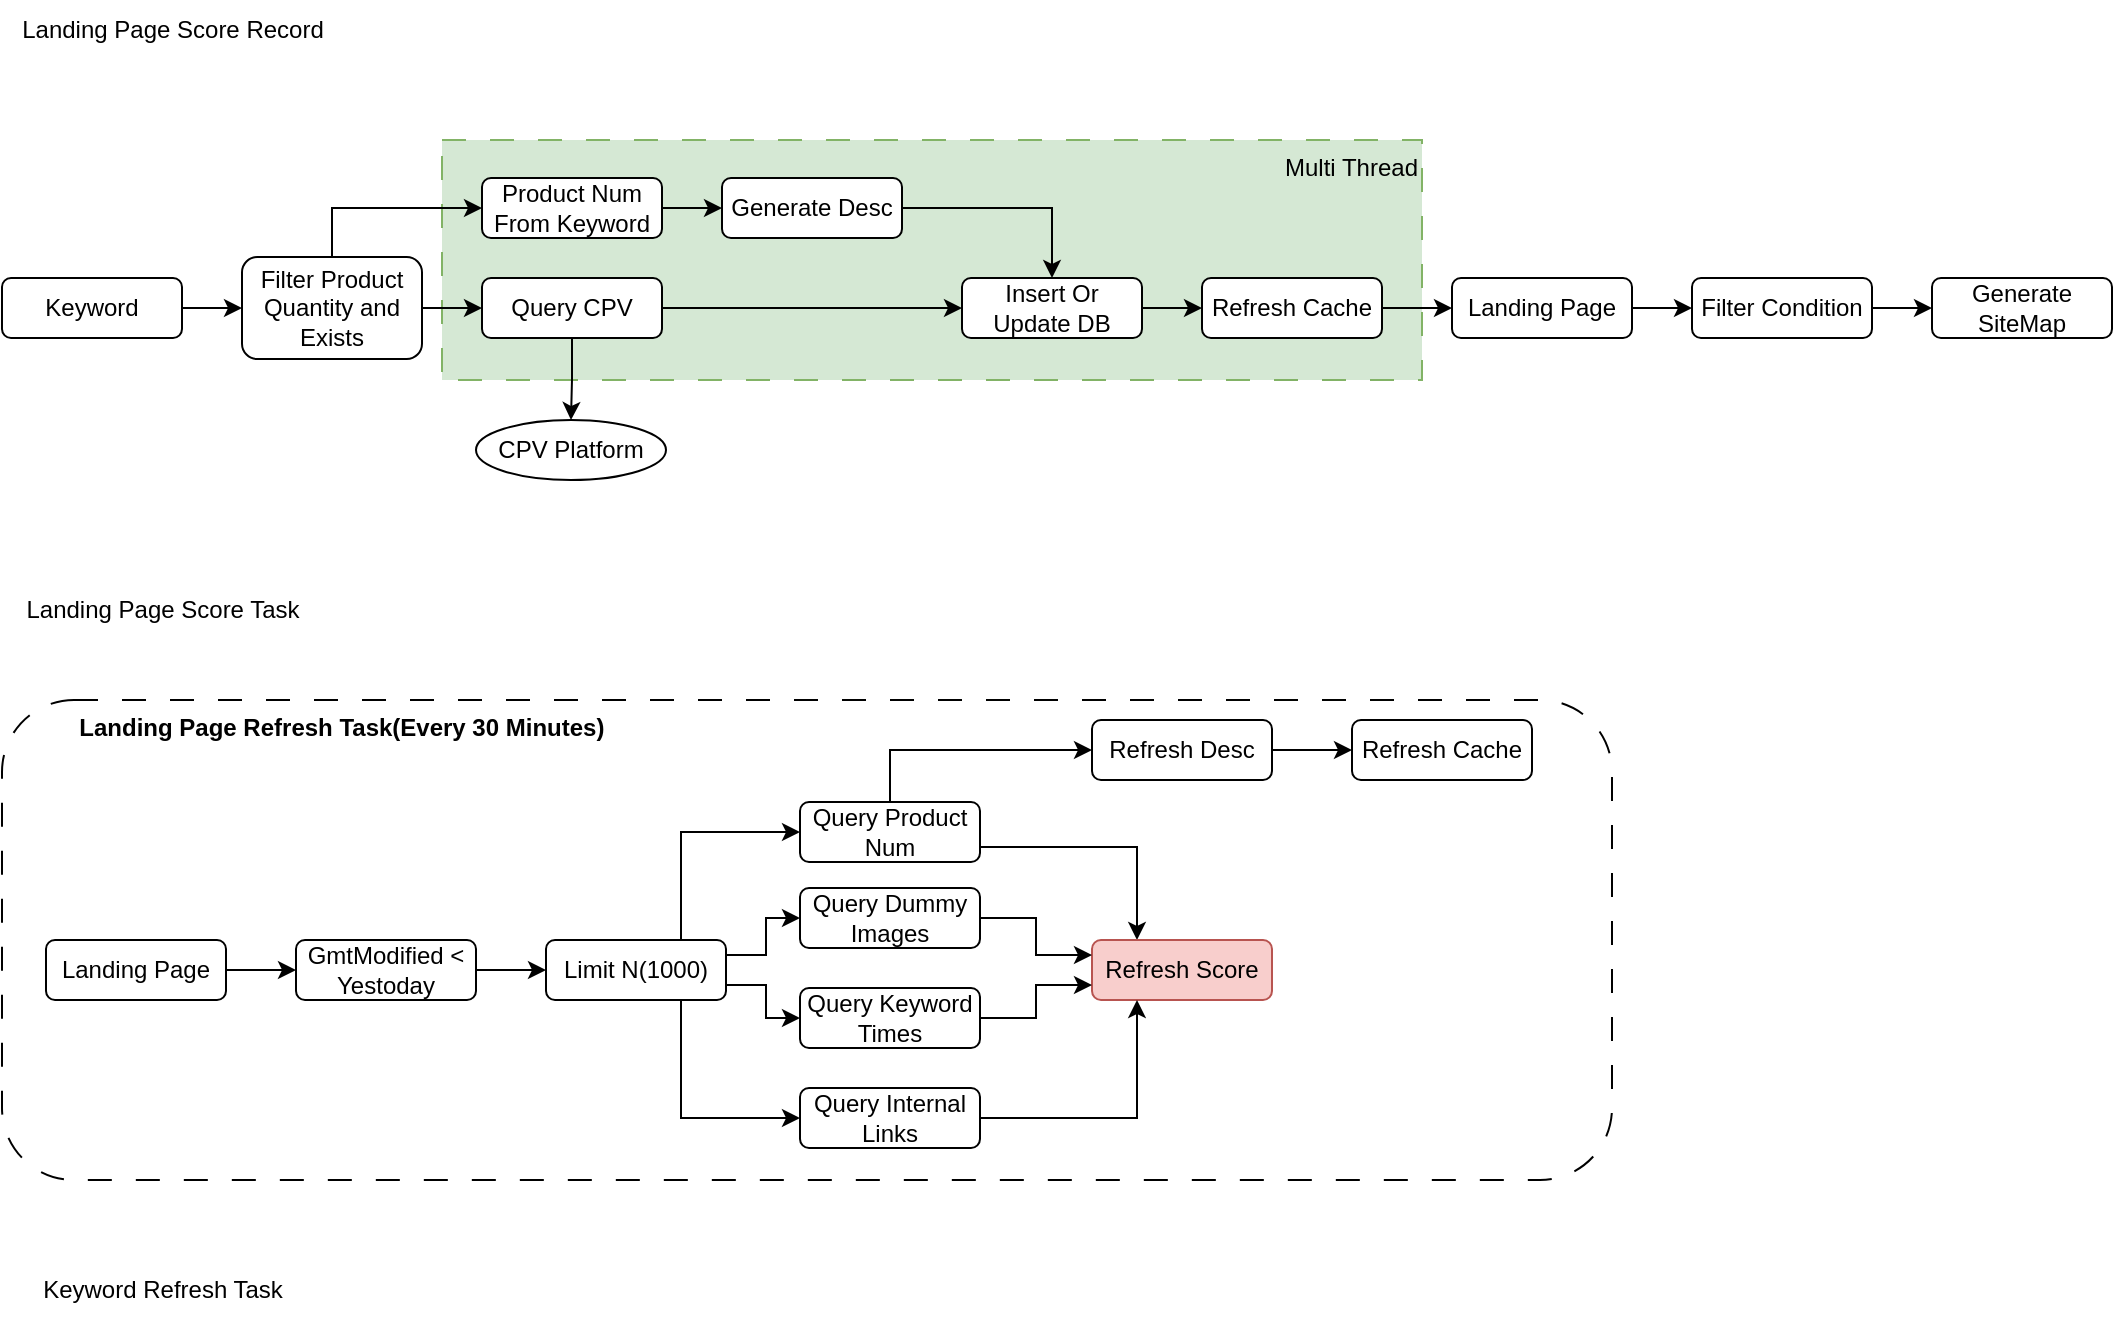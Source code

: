 <mxfile version="24.5.5" type="github">
  <diagram name="第 1 页" id="OEkk2NK1DtaFm7Vaiwa0">
    <mxGraphModel dx="1434" dy="673" grid="1" gridSize="10" guides="1" tooltips="1" connect="1" arrows="1" fold="1" page="1" pageScale="1" pageWidth="827" pageHeight="1169" math="0" shadow="0">
      <root>
        <mxCell id="0" />
        <mxCell id="1" parent="0" />
        <mxCell id="u9_4qz7kyJqmKmEAL3j5-2" value="Landing Page Score Task" style="text;html=1;align=center;verticalAlign=middle;resizable=0;points=[];autosize=1;strokeColor=none;fillColor=none;" parent="1" vertex="1">
          <mxGeometry x="80" y="330" width="160" height="30" as="geometry" />
        </mxCell>
        <mxCell id="u9_4qz7kyJqmKmEAL3j5-3" value="Landing Page Score Record" style="text;html=1;align=center;verticalAlign=middle;resizable=0;points=[];autosize=1;strokeColor=none;fillColor=none;" parent="1" vertex="1">
          <mxGeometry x="80" y="40" width="170" height="30" as="geometry" />
        </mxCell>
        <mxCell id="u9_4qz7kyJqmKmEAL3j5-4" value="Multi Thread" style="rounded=0;whiteSpace=wrap;html=1;align=right;verticalAlign=top;fillColor=#d5e8d4;strokeColor=#82b366;dashed=1;dashPattern=12 12;" parent="1" vertex="1">
          <mxGeometry x="300" y="110" width="490" height="120" as="geometry" />
        </mxCell>
        <mxCell id="u9_4qz7kyJqmKmEAL3j5-5" style="edgeStyle=orthogonalEdgeStyle;rounded=0;orthogonalLoop=1;jettySize=auto;html=1;exitX=1;exitY=0.5;exitDx=0;exitDy=0;entryX=0;entryY=0.5;entryDx=0;entryDy=0;" parent="1" source="u9_4qz7kyJqmKmEAL3j5-6" target="u9_4qz7kyJqmKmEAL3j5-9" edge="1">
          <mxGeometry relative="1" as="geometry" />
        </mxCell>
        <mxCell id="u9_4qz7kyJqmKmEAL3j5-6" value="Keyword" style="rounded=1;whiteSpace=wrap;html=1;" parent="1" vertex="1">
          <mxGeometry x="80" y="179" width="90" height="30" as="geometry" />
        </mxCell>
        <mxCell id="u9_4qz7kyJqmKmEAL3j5-7" style="edgeStyle=orthogonalEdgeStyle;rounded=0;orthogonalLoop=1;jettySize=auto;html=1;exitX=1;exitY=0.5;exitDx=0;exitDy=0;entryX=0;entryY=0.5;entryDx=0;entryDy=0;" parent="1" source="u9_4qz7kyJqmKmEAL3j5-9" target="u9_4qz7kyJqmKmEAL3j5-12" edge="1">
          <mxGeometry relative="1" as="geometry" />
        </mxCell>
        <mxCell id="u9_4qz7kyJqmKmEAL3j5-8" style="edgeStyle=orthogonalEdgeStyle;rounded=0;orthogonalLoop=1;jettySize=auto;html=1;exitX=0.5;exitY=0;exitDx=0;exitDy=0;entryX=0;entryY=0.5;entryDx=0;entryDy=0;" parent="1" source="u9_4qz7kyJqmKmEAL3j5-9" target="u9_4qz7kyJqmKmEAL3j5-18" edge="1">
          <mxGeometry relative="1" as="geometry" />
        </mxCell>
        <mxCell id="u9_4qz7kyJqmKmEAL3j5-9" value="Filter Product Quantity and Exists" style="rounded=1;whiteSpace=wrap;html=1;" parent="1" vertex="1">
          <mxGeometry x="200" y="168.5" width="90" height="51" as="geometry" />
        </mxCell>
        <mxCell id="u9_4qz7kyJqmKmEAL3j5-10" style="edgeStyle=orthogonalEdgeStyle;rounded=0;orthogonalLoop=1;jettySize=auto;html=1;exitX=1;exitY=0.5;exitDx=0;exitDy=0;entryX=0;entryY=0.5;entryDx=0;entryDy=0;" parent="1" source="u9_4qz7kyJqmKmEAL3j5-12" target="u9_4qz7kyJqmKmEAL3j5-16" edge="1">
          <mxGeometry relative="1" as="geometry" />
        </mxCell>
        <mxCell id="u9_4qz7kyJqmKmEAL3j5-11" style="edgeStyle=orthogonalEdgeStyle;rounded=0;orthogonalLoop=1;jettySize=auto;html=1;exitX=0.5;exitY=1;exitDx=0;exitDy=0;entryX=0.5;entryY=0;entryDx=0;entryDy=0;" parent="1" source="u9_4qz7kyJqmKmEAL3j5-12" target="u9_4qz7kyJqmKmEAL3j5-19" edge="1">
          <mxGeometry relative="1" as="geometry" />
        </mxCell>
        <mxCell id="u9_4qz7kyJqmKmEAL3j5-12" value="Query CPV" style="rounded=1;whiteSpace=wrap;html=1;" parent="1" vertex="1">
          <mxGeometry x="320" y="179" width="90" height="30" as="geometry" />
        </mxCell>
        <mxCell id="_38UN1bSElnnlys52ko4-2" style="edgeStyle=orthogonalEdgeStyle;rounded=0;orthogonalLoop=1;jettySize=auto;html=1;exitX=1;exitY=0.5;exitDx=0;exitDy=0;entryX=0.5;entryY=0;entryDx=0;entryDy=0;" edge="1" parent="1" source="u9_4qz7kyJqmKmEAL3j5-14" target="u9_4qz7kyJqmKmEAL3j5-16">
          <mxGeometry relative="1" as="geometry" />
        </mxCell>
        <mxCell id="u9_4qz7kyJqmKmEAL3j5-14" value="Generate Desc" style="rounded=1;whiteSpace=wrap;html=1;" parent="1" vertex="1">
          <mxGeometry x="440" y="129" width="90" height="30" as="geometry" />
        </mxCell>
        <mxCell id="u9_4qz7kyJqmKmEAL3j5-15" style="edgeStyle=orthogonalEdgeStyle;rounded=0;orthogonalLoop=1;jettySize=auto;html=1;exitX=1;exitY=0.5;exitDx=0;exitDy=0;" parent="1" source="u9_4qz7kyJqmKmEAL3j5-16" target="u9_4qz7kyJqmKmEAL3j5-42" edge="1">
          <mxGeometry relative="1" as="geometry" />
        </mxCell>
        <mxCell id="u9_4qz7kyJqmKmEAL3j5-16" value="Insert Or Update DB" style="rounded=1;whiteSpace=wrap;html=1;" parent="1" vertex="1">
          <mxGeometry x="560" y="179" width="90" height="30" as="geometry" />
        </mxCell>
        <mxCell id="u9_4qz7kyJqmKmEAL3j5-17" style="edgeStyle=orthogonalEdgeStyle;rounded=0;orthogonalLoop=1;jettySize=auto;html=1;exitX=1;exitY=0.5;exitDx=0;exitDy=0;entryX=0;entryY=0.5;entryDx=0;entryDy=0;" parent="1" source="u9_4qz7kyJqmKmEAL3j5-18" target="u9_4qz7kyJqmKmEAL3j5-14" edge="1">
          <mxGeometry relative="1" as="geometry" />
        </mxCell>
        <mxCell id="u9_4qz7kyJqmKmEAL3j5-18" value="&lt;div&gt;Product Num From Keyword&lt;/div&gt;" style="rounded=1;whiteSpace=wrap;html=1;" parent="1" vertex="1">
          <mxGeometry x="320" y="129" width="90" height="30" as="geometry" />
        </mxCell>
        <mxCell id="u9_4qz7kyJqmKmEAL3j5-19" value="CPV Platform" style="ellipse;whiteSpace=wrap;html=1;" parent="1" vertex="1">
          <mxGeometry x="317" y="250" width="95" height="30" as="geometry" />
        </mxCell>
        <mxCell id="u9_4qz7kyJqmKmEAL3j5-25" value="&lt;b&gt;&amp;nbsp; &amp;nbsp; &amp;nbsp; &amp;nbsp; &amp;nbsp; &amp;nbsp;Landing Page&amp;nbsp;Refresh Task(Every 30 Minutes)&lt;/b&gt;" style="rounded=1;whiteSpace=wrap;html=1;align=left;verticalAlign=top;dashed=1;dashPattern=12 12;" parent="1" vertex="1">
          <mxGeometry x="80" y="390" width="805" height="240" as="geometry" />
        </mxCell>
        <mxCell id="u9_4qz7kyJqmKmEAL3j5-26" style="edgeStyle=orthogonalEdgeStyle;rounded=0;orthogonalLoop=1;jettySize=auto;html=1;exitX=1;exitY=0.5;exitDx=0;exitDy=0;entryX=0;entryY=0.5;entryDx=0;entryDy=0;" parent="1" source="u9_4qz7kyJqmKmEAL3j5-27" target="u9_4qz7kyJqmKmEAL3j5-29" edge="1">
          <mxGeometry relative="1" as="geometry" />
        </mxCell>
        <mxCell id="u9_4qz7kyJqmKmEAL3j5-27" value="Landing Page" style="rounded=1;whiteSpace=wrap;html=1;" parent="1" vertex="1">
          <mxGeometry x="102" y="510" width="90" height="30" as="geometry" />
        </mxCell>
        <mxCell id="u9_4qz7kyJqmKmEAL3j5-28" style="edgeStyle=orthogonalEdgeStyle;rounded=0;orthogonalLoop=1;jettySize=auto;html=1;exitX=1;exitY=0.5;exitDx=0;exitDy=0;entryX=0;entryY=0.5;entryDx=0;entryDy=0;" parent="1" source="u9_4qz7kyJqmKmEAL3j5-29" target="u9_4qz7kyJqmKmEAL3j5-34" edge="1">
          <mxGeometry relative="1" as="geometry" />
        </mxCell>
        <mxCell id="u9_4qz7kyJqmKmEAL3j5-29" value="GmtModified &amp;lt; Yestoday" style="rounded=1;whiteSpace=wrap;html=1;" parent="1" vertex="1">
          <mxGeometry x="227" y="510" width="90" height="30" as="geometry" />
        </mxCell>
        <mxCell id="u9_4qz7kyJqmKmEAL3j5-30" style="edgeStyle=orthogonalEdgeStyle;rounded=0;orthogonalLoop=1;jettySize=auto;html=1;exitX=0.75;exitY=0;exitDx=0;exitDy=0;entryX=0;entryY=0.5;entryDx=0;entryDy=0;" parent="1" source="u9_4qz7kyJqmKmEAL3j5-34" target="u9_4qz7kyJqmKmEAL3j5-37" edge="1">
          <mxGeometry relative="1" as="geometry" />
        </mxCell>
        <mxCell id="u9_4qz7kyJqmKmEAL3j5-31" style="edgeStyle=orthogonalEdgeStyle;rounded=0;orthogonalLoop=1;jettySize=auto;html=1;exitX=1;exitY=0.25;exitDx=0;exitDy=0;entryX=0;entryY=0.5;entryDx=0;entryDy=0;" parent="1" source="u9_4qz7kyJqmKmEAL3j5-34" target="u9_4qz7kyJqmKmEAL3j5-44" edge="1">
          <mxGeometry relative="1" as="geometry" />
        </mxCell>
        <mxCell id="u9_4qz7kyJqmKmEAL3j5-32" style="edgeStyle=orthogonalEdgeStyle;rounded=0;orthogonalLoop=1;jettySize=auto;html=1;exitX=1;exitY=0.75;exitDx=0;exitDy=0;entryX=0;entryY=0.5;entryDx=0;entryDy=0;" parent="1" source="u9_4qz7kyJqmKmEAL3j5-34" target="u9_4qz7kyJqmKmEAL3j5-46" edge="1">
          <mxGeometry relative="1" as="geometry" />
        </mxCell>
        <mxCell id="u9_4qz7kyJqmKmEAL3j5-33" style="edgeStyle=orthogonalEdgeStyle;rounded=0;orthogonalLoop=1;jettySize=auto;html=1;exitX=0.75;exitY=1;exitDx=0;exitDy=0;entryX=0;entryY=0.5;entryDx=0;entryDy=0;" parent="1" source="u9_4qz7kyJqmKmEAL3j5-34" target="u9_4qz7kyJqmKmEAL3j5-48" edge="1">
          <mxGeometry relative="1" as="geometry" />
        </mxCell>
        <mxCell id="u9_4qz7kyJqmKmEAL3j5-34" value="Limit N(1000)" style="rounded=1;whiteSpace=wrap;html=1;" parent="1" vertex="1">
          <mxGeometry x="352" y="510" width="90" height="30" as="geometry" />
        </mxCell>
        <mxCell id="u9_4qz7kyJqmKmEAL3j5-35" style="edgeStyle=orthogonalEdgeStyle;rounded=0;orthogonalLoop=1;jettySize=auto;html=1;exitX=1;exitY=0.75;exitDx=0;exitDy=0;entryX=0.25;entryY=0;entryDx=0;entryDy=0;" parent="1" source="u9_4qz7kyJqmKmEAL3j5-37" target="u9_4qz7kyJqmKmEAL3j5-40" edge="1">
          <mxGeometry relative="1" as="geometry" />
        </mxCell>
        <mxCell id="u9_4qz7kyJqmKmEAL3j5-36" style="edgeStyle=orthogonalEdgeStyle;rounded=0;orthogonalLoop=1;jettySize=auto;html=1;exitX=0.5;exitY=0;exitDx=0;exitDy=0;entryX=0;entryY=0.5;entryDx=0;entryDy=0;" parent="1" source="u9_4qz7kyJqmKmEAL3j5-37" target="u9_4qz7kyJqmKmEAL3j5-39" edge="1">
          <mxGeometry relative="1" as="geometry" />
        </mxCell>
        <mxCell id="u9_4qz7kyJqmKmEAL3j5-37" value="Query Product Num" style="rounded=1;whiteSpace=wrap;html=1;" parent="1" vertex="1">
          <mxGeometry x="479" y="441" width="90" height="30" as="geometry" />
        </mxCell>
        <mxCell id="u9_4qz7kyJqmKmEAL3j5-38" style="edgeStyle=orthogonalEdgeStyle;rounded=0;orthogonalLoop=1;jettySize=auto;html=1;exitX=1;exitY=0.5;exitDx=0;exitDy=0;entryX=0;entryY=0.5;entryDx=0;entryDy=0;" parent="1" source="u9_4qz7kyJqmKmEAL3j5-39" target="u9_4qz7kyJqmKmEAL3j5-49" edge="1">
          <mxGeometry relative="1" as="geometry" />
        </mxCell>
        <mxCell id="u9_4qz7kyJqmKmEAL3j5-39" value="Refresh Desc" style="rounded=1;whiteSpace=wrap;html=1;" parent="1" vertex="1">
          <mxGeometry x="625" y="400" width="90" height="30" as="geometry" />
        </mxCell>
        <mxCell id="u9_4qz7kyJqmKmEAL3j5-40" value="Refresh Score" style="rounded=1;whiteSpace=wrap;html=1;fillColor=#f8cecc;strokeColor=#b85450;" parent="1" vertex="1">
          <mxGeometry x="625" y="510" width="90" height="30" as="geometry" />
        </mxCell>
        <mxCell id="u9_4qz7kyJqmKmEAL3j5-41" style="edgeStyle=orthogonalEdgeStyle;rounded=0;orthogonalLoop=1;jettySize=auto;html=1;exitX=1;exitY=0.5;exitDx=0;exitDy=0;entryX=0;entryY=0.5;entryDx=0;entryDy=0;" parent="1" source="u9_4qz7kyJqmKmEAL3j5-42" target="u9_4qz7kyJqmKmEAL3j5-51" edge="1">
          <mxGeometry relative="1" as="geometry" />
        </mxCell>
        <mxCell id="u9_4qz7kyJqmKmEAL3j5-42" value="Refresh Cache" style="rounded=1;whiteSpace=wrap;html=1;" parent="1" vertex="1">
          <mxGeometry x="680" y="179" width="90" height="30" as="geometry" />
        </mxCell>
        <mxCell id="u9_4qz7kyJqmKmEAL3j5-43" style="edgeStyle=orthogonalEdgeStyle;rounded=0;orthogonalLoop=1;jettySize=auto;html=1;exitX=1;exitY=0.5;exitDx=0;exitDy=0;entryX=0;entryY=0.25;entryDx=0;entryDy=0;" parent="1" source="u9_4qz7kyJqmKmEAL3j5-44" target="u9_4qz7kyJqmKmEAL3j5-40" edge="1">
          <mxGeometry relative="1" as="geometry" />
        </mxCell>
        <mxCell id="u9_4qz7kyJqmKmEAL3j5-44" value="Query Dummy Images" style="rounded=1;whiteSpace=wrap;html=1;" parent="1" vertex="1">
          <mxGeometry x="479" y="484" width="90" height="30" as="geometry" />
        </mxCell>
        <mxCell id="u9_4qz7kyJqmKmEAL3j5-45" style="edgeStyle=orthogonalEdgeStyle;rounded=0;orthogonalLoop=1;jettySize=auto;html=1;exitX=1;exitY=0.5;exitDx=0;exitDy=0;entryX=0;entryY=0.75;entryDx=0;entryDy=0;" parent="1" source="u9_4qz7kyJqmKmEAL3j5-46" target="u9_4qz7kyJqmKmEAL3j5-40" edge="1">
          <mxGeometry relative="1" as="geometry" />
        </mxCell>
        <mxCell id="u9_4qz7kyJqmKmEAL3j5-46" value="Query Keyword Times" style="rounded=1;whiteSpace=wrap;html=1;" parent="1" vertex="1">
          <mxGeometry x="479" y="534" width="90" height="30" as="geometry" />
        </mxCell>
        <mxCell id="u9_4qz7kyJqmKmEAL3j5-47" style="edgeStyle=orthogonalEdgeStyle;rounded=0;orthogonalLoop=1;jettySize=auto;html=1;exitX=1;exitY=0.5;exitDx=0;exitDy=0;entryX=0.25;entryY=1;entryDx=0;entryDy=0;" parent="1" source="u9_4qz7kyJqmKmEAL3j5-48" target="u9_4qz7kyJqmKmEAL3j5-40" edge="1">
          <mxGeometry relative="1" as="geometry" />
        </mxCell>
        <mxCell id="u9_4qz7kyJqmKmEAL3j5-48" value="Query Internal Links" style="rounded=1;whiteSpace=wrap;html=1;" parent="1" vertex="1">
          <mxGeometry x="479" y="584" width="90" height="30" as="geometry" />
        </mxCell>
        <mxCell id="u9_4qz7kyJqmKmEAL3j5-49" value="Refresh Cache" style="rounded=1;whiteSpace=wrap;html=1;" parent="1" vertex="1">
          <mxGeometry x="755" y="400" width="90" height="30" as="geometry" />
        </mxCell>
        <mxCell id="u9_4qz7kyJqmKmEAL3j5-50" style="edgeStyle=orthogonalEdgeStyle;rounded=0;orthogonalLoop=1;jettySize=auto;html=1;exitX=1;exitY=0.5;exitDx=0;exitDy=0;entryX=0;entryY=0.5;entryDx=0;entryDy=0;shadow=0;" parent="1" source="u9_4qz7kyJqmKmEAL3j5-51" target="u9_4qz7kyJqmKmEAL3j5-53" edge="1">
          <mxGeometry relative="1" as="geometry" />
        </mxCell>
        <mxCell id="u9_4qz7kyJqmKmEAL3j5-51" value="Landing Page" style="rounded=1;whiteSpace=wrap;html=1;shadow=0;" parent="1" vertex="1">
          <mxGeometry x="805" y="179" width="90" height="30" as="geometry" />
        </mxCell>
        <mxCell id="u9_4qz7kyJqmKmEAL3j5-52" style="edgeStyle=orthogonalEdgeStyle;rounded=0;orthogonalLoop=1;jettySize=auto;html=1;exitX=1;exitY=0.5;exitDx=0;exitDy=0;entryX=0;entryY=0.5;entryDx=0;entryDy=0;shadow=0;" parent="1" source="u9_4qz7kyJqmKmEAL3j5-53" edge="1">
          <mxGeometry relative="1" as="geometry">
            <mxPoint x="1045" y="194" as="targetPoint" />
          </mxGeometry>
        </mxCell>
        <mxCell id="u9_4qz7kyJqmKmEAL3j5-53" value="Filter Condition" style="rounded=1;whiteSpace=wrap;html=1;shadow=0;" parent="1" vertex="1">
          <mxGeometry x="925" y="179" width="90" height="30" as="geometry" />
        </mxCell>
        <mxCell id="u9_4qz7kyJqmKmEAL3j5-54" value="Generate SiteMap" style="rounded=1;whiteSpace=wrap;html=1;shadow=0;" parent="1" vertex="1">
          <mxGeometry x="1045" y="179" width="90" height="30" as="geometry" />
        </mxCell>
        <mxCell id="_38UN1bSElnnlys52ko4-3" value="Keyword Refresh Task" style="text;html=1;align=center;verticalAlign=middle;resizable=0;points=[];autosize=1;strokeColor=none;fillColor=none;" vertex="1" parent="1">
          <mxGeometry x="90" y="670" width="140" height="30" as="geometry" />
        </mxCell>
      </root>
    </mxGraphModel>
  </diagram>
</mxfile>
